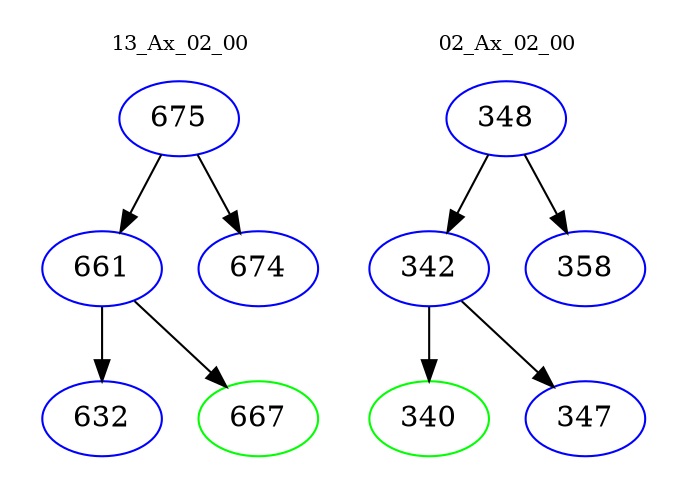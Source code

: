 digraph{
subgraph cluster_0 {
color = white
label = "13_Ax_02_00";
fontsize=10;
T0_675 [label="675", color="blue"]
T0_675 -> T0_661 [color="black"]
T0_661 [label="661", color="blue"]
T0_661 -> T0_632 [color="black"]
T0_632 [label="632", color="blue"]
T0_661 -> T0_667 [color="black"]
T0_667 [label="667", color="green"]
T0_675 -> T0_674 [color="black"]
T0_674 [label="674", color="blue"]
}
subgraph cluster_1 {
color = white
label = "02_Ax_02_00";
fontsize=10;
T1_348 [label="348", color="blue"]
T1_348 -> T1_342 [color="black"]
T1_342 [label="342", color="blue"]
T1_342 -> T1_340 [color="black"]
T1_340 [label="340", color="green"]
T1_342 -> T1_347 [color="black"]
T1_347 [label="347", color="blue"]
T1_348 -> T1_358 [color="black"]
T1_358 [label="358", color="blue"]
}
}
